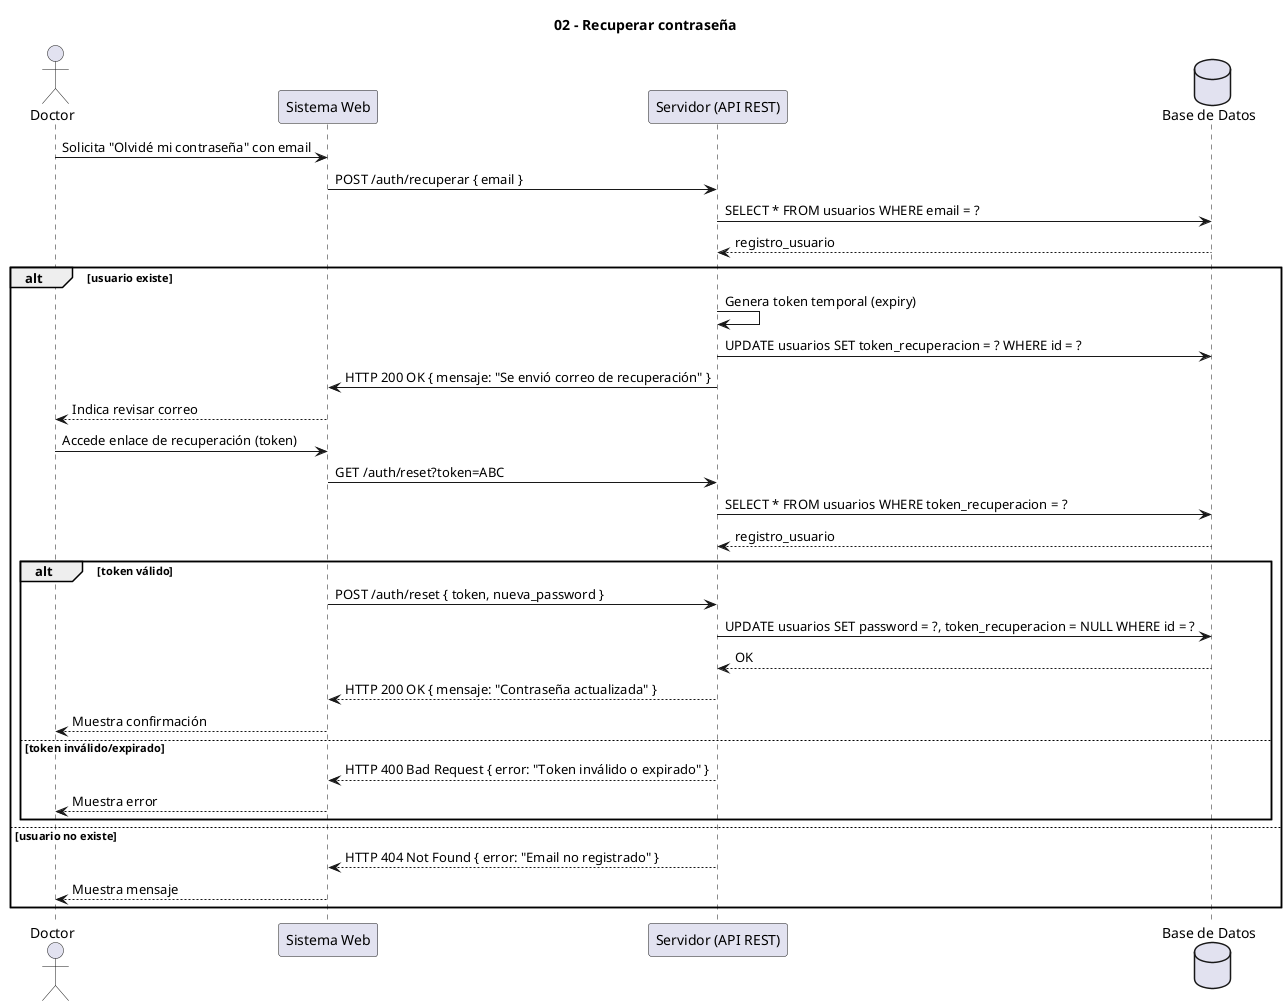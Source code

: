 @startuml
' Diagrama 02 - Recuperar contraseña
title 02 - Recuperar contraseña
actor Doctor
participant "Sistema Web" as Web
participant "Servidor (API REST)" as Server
database "Base de Datos" as DB

Doctor -> Web : Solicita "Olvidé mi contraseña" con email
Web -> Server : POST /auth/recuperar { email }
Server -> DB : SELECT * FROM usuarios WHERE email = ?
DB --> Server : registro_usuario
alt usuario existe
  Server -> Server : Genera token temporal (expiry)
  Server -> DB : UPDATE usuarios SET token_recuperacion = ? WHERE id = ?
  Server -> Web : HTTP 200 OK { mensaje: "Se envió correo de recuperación" }
  Web --> Doctor : Indica revisar correo
  ' Usuario hace clic en enlace (token)
  Doctor -> Web : Accede enlace de recuperación (token)
  Web -> Server : GET /auth/reset?token=ABC
  Server -> DB : SELECT * FROM usuarios WHERE token_recuperacion = ?
  DB --> Server : registro_usuario
  alt token válido
    Web -> Server : POST /auth/reset { token, nueva_password }
    Server -> DB : UPDATE usuarios SET password = ?, token_recuperacion = NULL WHERE id = ?
    DB --> Server : OK
    Server --> Web : HTTP 200 OK { mensaje: "Contraseña actualizada" }
    Web --> Doctor : Muestra confirmación
  else token inválido/expirado
    Server --> Web : HTTP 400 Bad Request { error: "Token inválido o expirado" }
    Web --> Doctor : Muestra error
  end
else usuario no existe
  Server --> Web : HTTP 404 Not Found { error: "Email no registrado" }
  Web --> Doctor : Muestra mensaje
end
@enduml
